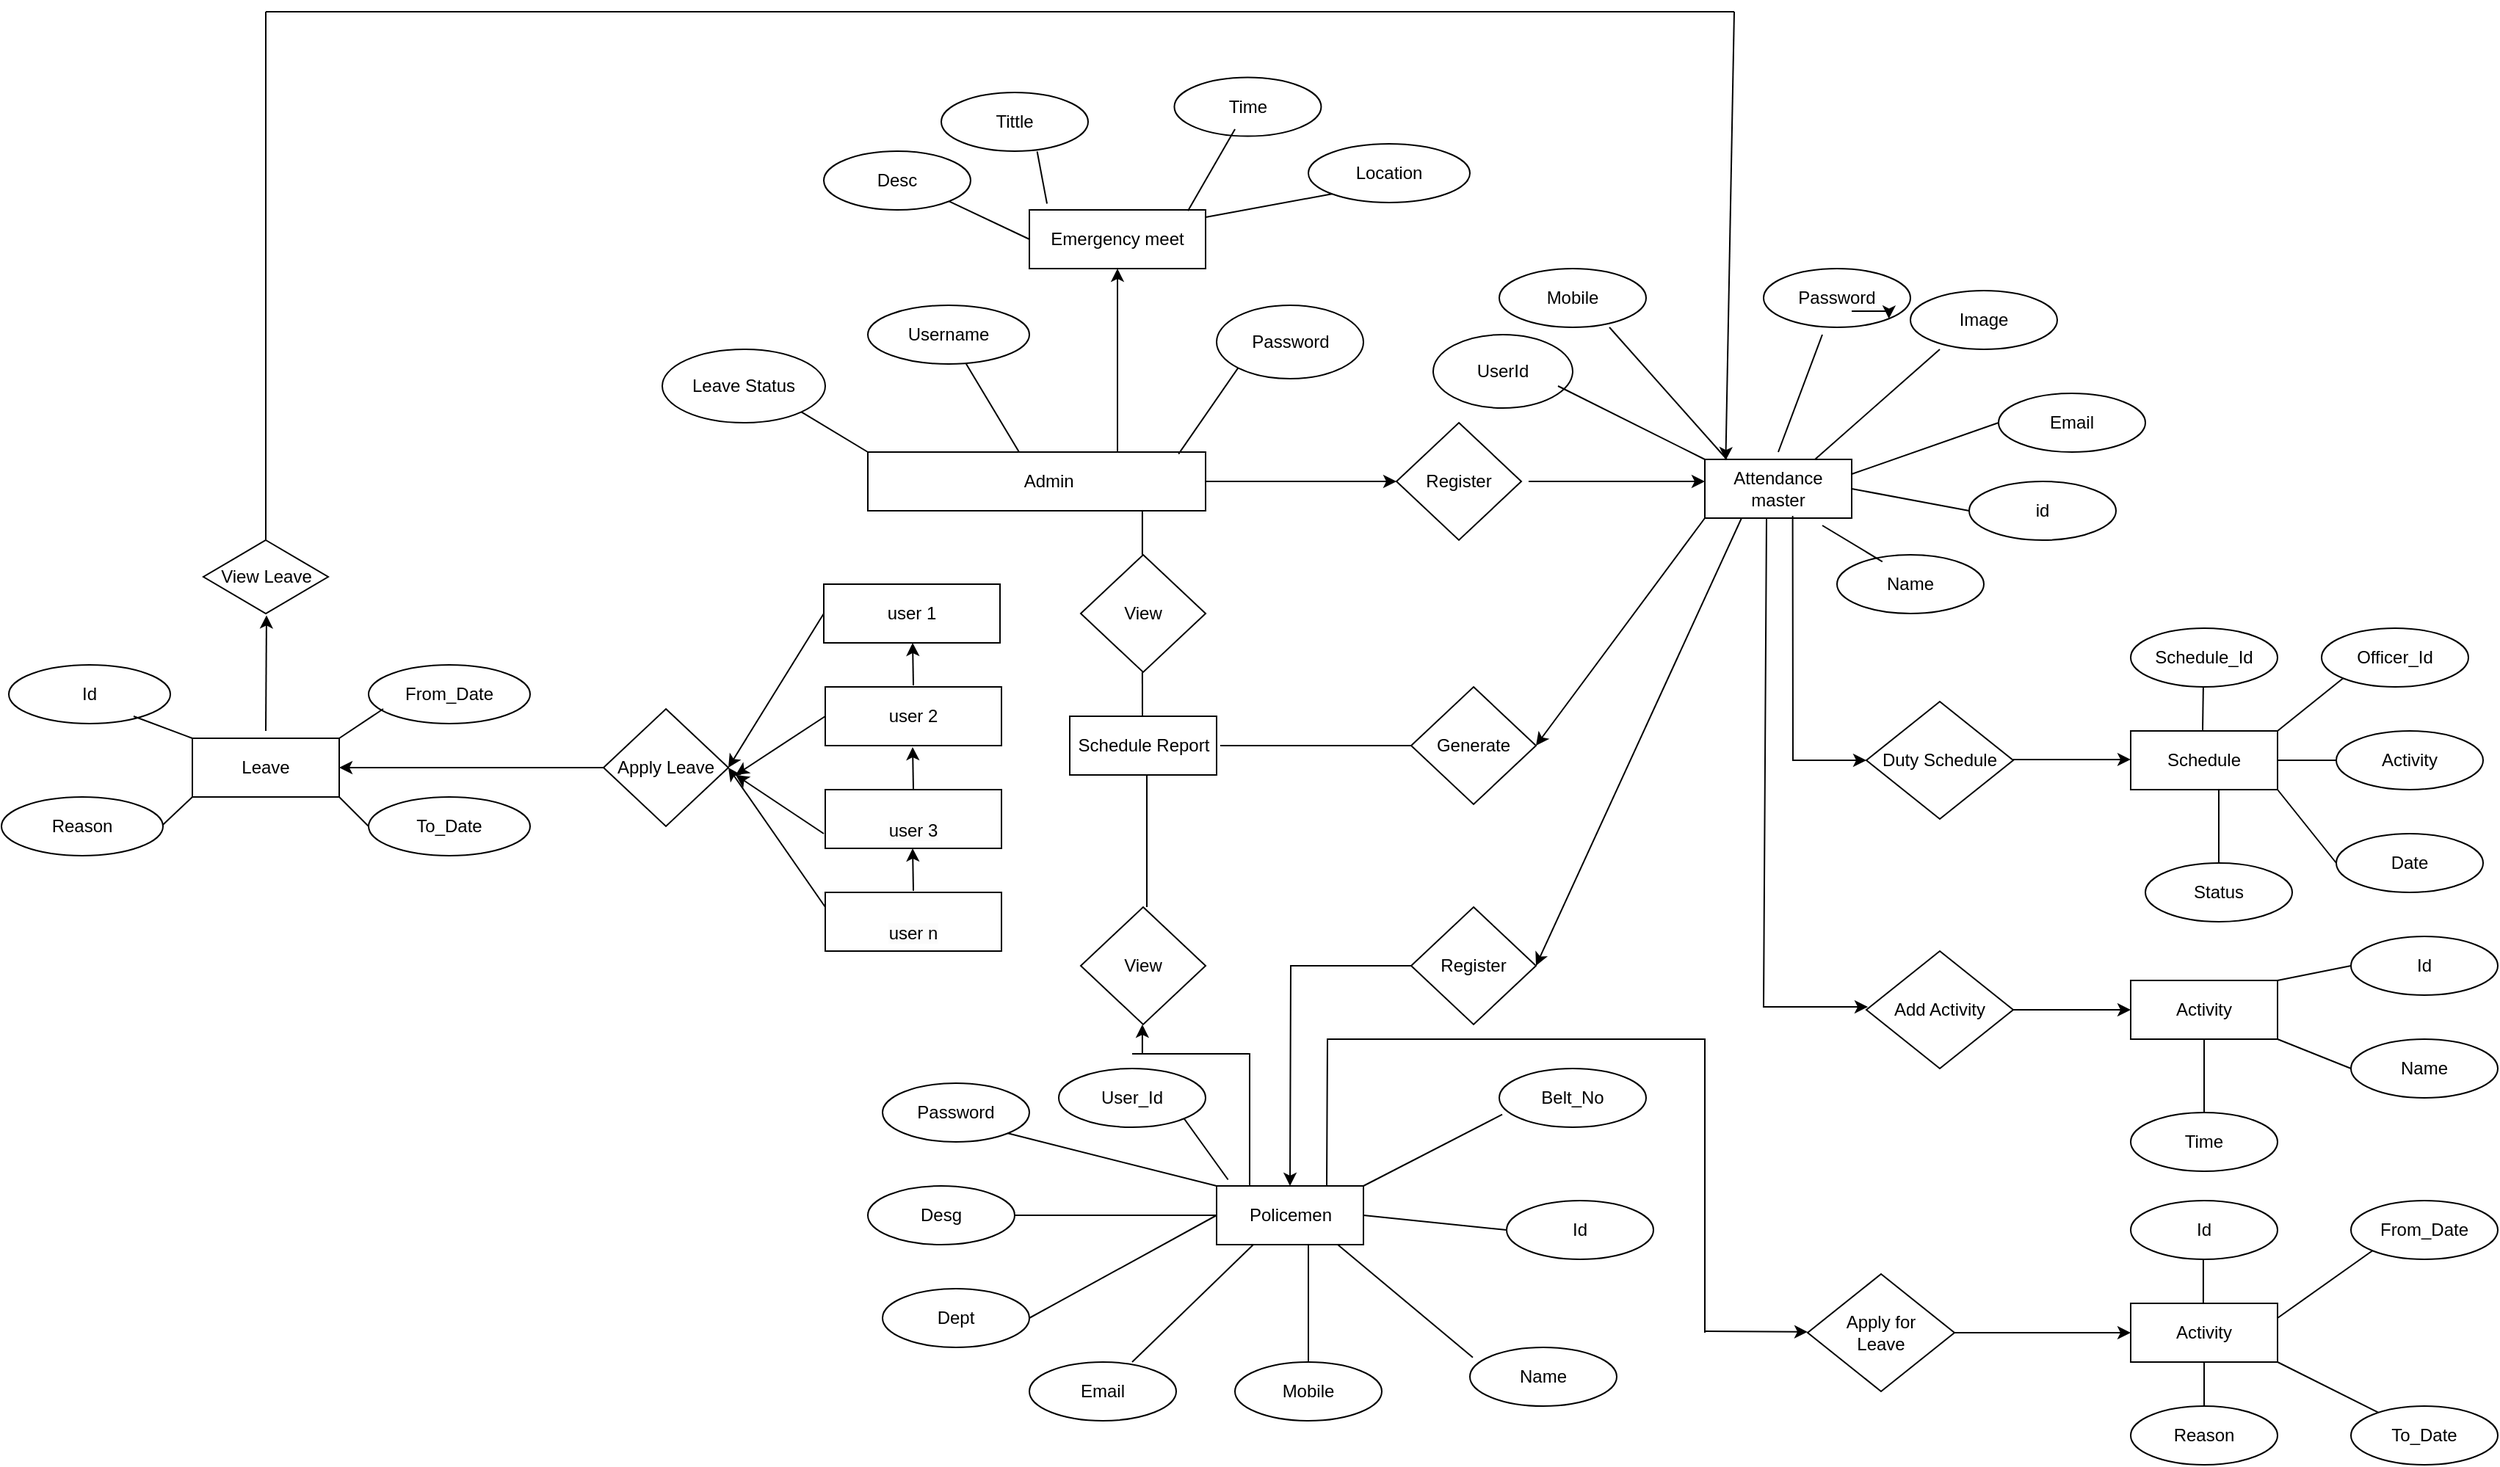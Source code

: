 <mxfile version="23.1.5" type="device">
  <diagram id="R2lEEEUBdFMjLlhIrx00" name="Page-1">
    <mxGraphModel dx="2835" dy="1903" grid="1" gridSize="10" guides="1" tooltips="1" connect="1" arrows="1" fold="1" page="1" pageScale="1" pageWidth="850" pageHeight="1100" math="0" shadow="0" extFonts="Permanent Marker^https://fonts.googleapis.com/css?family=Permanent+Marker">
      <root>
        <mxCell id="0" />
        <mxCell id="1" parent="0" />
        <mxCell id="nwu90o907hgscEtCztIc-3" value="Password" style="ellipse;whiteSpace=wrap;html=1;" parent="1" vertex="1">
          <mxGeometry x="227.5" y="80" width="100" height="50" as="geometry" />
        </mxCell>
        <mxCell id="nwu90o907hgscEtCztIc-4" value="Leave Status" style="ellipse;whiteSpace=wrap;html=1;" parent="1" vertex="1">
          <mxGeometry x="-150" y="110" width="111" height="50" as="geometry" />
        </mxCell>
        <mxCell id="nwu90o907hgscEtCztIc-5" value="Register" style="rhombus;whiteSpace=wrap;html=1;" parent="1" vertex="1">
          <mxGeometry x="350" y="160" width="85" height="80" as="geometry" />
        </mxCell>
        <mxCell id="nwu90o907hgscEtCztIc-8" value="Emergency meet" style="rounded=0;whiteSpace=wrap;html=1;" parent="1" vertex="1">
          <mxGeometry x="100" y="15" width="120" height="40" as="geometry" />
        </mxCell>
        <mxCell id="nwu90o907hgscEtCztIc-12" value="" style="endArrow=none;html=1;rounded=0;" parent="1" source="nwu90o907hgscEtCztIc-2" target="nwu90o907hgscEtCztIc-14" edge="1">
          <mxGeometry relative="1" as="geometry">
            <mxPoint x="100" y="160" as="sourcePoint" />
            <mxPoint x="150" y="180" as="targetPoint" />
          </mxGeometry>
        </mxCell>
        <mxCell id="nwu90o907hgscEtCztIc-14" value="&amp;nbsp; &amp;nbsp; &amp;nbsp;Admin" style="whiteSpace=wrap;html=1;align=center;" parent="1" vertex="1">
          <mxGeometry x="-10" y="180" width="230" height="40" as="geometry" />
        </mxCell>
        <mxCell id="nwu90o907hgscEtCztIc-18" value="" style="endArrow=none;html=1;rounded=0;exitX=0.92;exitY=0.033;exitDx=0;exitDy=0;exitPerimeter=0;entryX=0;entryY=1;entryDx=0;entryDy=0;" parent="1" source="nwu90o907hgscEtCztIc-14" target="nwu90o907hgscEtCztIc-3" edge="1">
          <mxGeometry relative="1" as="geometry">
            <mxPoint x="110" y="170" as="sourcePoint" />
            <mxPoint x="220" y="160" as="targetPoint" />
          </mxGeometry>
        </mxCell>
        <mxCell id="nwu90o907hgscEtCztIc-21" value="" style="endArrow=classic;html=1;rounded=0;exitX=1;exitY=0.5;exitDx=0;exitDy=0;" parent="1" source="nwu90o907hgscEtCztIc-14" edge="1">
          <mxGeometry width="50" height="50" relative="1" as="geometry">
            <mxPoint x="250" y="200" as="sourcePoint" />
            <mxPoint x="350" y="200" as="targetPoint" />
          </mxGeometry>
        </mxCell>
        <mxCell id="nwu90o907hgscEtCztIc-22" value="" style="endArrow=classic;html=1;rounded=0;entryX=0.5;entryY=1;entryDx=0;entryDy=0;" parent="1" target="nwu90o907hgscEtCztIc-8" edge="1">
          <mxGeometry width="50" height="50" relative="1" as="geometry">
            <mxPoint x="160" y="180" as="sourcePoint" />
            <mxPoint x="90" y="80" as="targetPoint" />
          </mxGeometry>
        </mxCell>
        <mxCell id="nwu90o907hgscEtCztIc-23" value="Desc" style="ellipse;whiteSpace=wrap;html=1;align=center;" parent="1" vertex="1">
          <mxGeometry x="-40" y="-25" width="100" height="40" as="geometry" />
        </mxCell>
        <mxCell id="nwu90o907hgscEtCztIc-24" value="Tittle" style="ellipse;whiteSpace=wrap;html=1;align=center;" parent="1" vertex="1">
          <mxGeometry x="40" y="-65" width="100" height="40" as="geometry" />
        </mxCell>
        <mxCell id="nwu90o907hgscEtCztIc-25" value="Location" style="ellipse;whiteSpace=wrap;html=1;align=center;" parent="1" vertex="1">
          <mxGeometry x="290" y="-30" width="110" height="40" as="geometry" />
        </mxCell>
        <mxCell id="nwu90o907hgscEtCztIc-26" value="Time" style="ellipse;whiteSpace=wrap;html=1;align=center;" parent="1" vertex="1">
          <mxGeometry x="198.72" y="-75.24" width="100" height="40" as="geometry" />
        </mxCell>
        <mxCell id="nwu90o907hgscEtCztIc-29" value="Attendance master" style="whiteSpace=wrap;html=1;align=center;" parent="1" vertex="1">
          <mxGeometry x="560" y="185" width="100" height="40" as="geometry" />
        </mxCell>
        <mxCell id="nwu90o907hgscEtCztIc-30" value="" style="endArrow=classic;html=1;rounded=0;" parent="1" edge="1">
          <mxGeometry width="50" height="50" relative="1" as="geometry">
            <mxPoint x="440" y="200" as="sourcePoint" />
            <mxPoint x="560" y="200" as="targetPoint" />
            <Array as="points" />
          </mxGeometry>
        </mxCell>
        <mxCell id="nwu90o907hgscEtCztIc-32" value="UserId" style="ellipse;whiteSpace=wrap;html=1;align=center;" parent="1" vertex="1">
          <mxGeometry x="375" y="100" width="95" height="50" as="geometry" />
        </mxCell>
        <mxCell id="nwu90o907hgscEtCztIc-2" value="Username" style="ellipse;whiteSpace=wrap;html=1;" parent="1" vertex="1">
          <mxGeometry x="-10" y="80" width="110" height="40" as="geometry" />
        </mxCell>
        <mxCell id="nwu90o907hgscEtCztIc-34" value="Mobile" style="ellipse;whiteSpace=wrap;html=1;align=center;" parent="1" vertex="1">
          <mxGeometry x="420" y="55" width="100" height="40" as="geometry" />
        </mxCell>
        <mxCell id="nwu90o907hgscEtCztIc-35" value="Password" style="ellipse;whiteSpace=wrap;html=1;align=center;" parent="1" vertex="1">
          <mxGeometry x="600" y="55" width="100" height="40" as="geometry" />
        </mxCell>
        <mxCell id="nwu90o907hgscEtCztIc-36" value="Image" style="ellipse;whiteSpace=wrap;html=1;align=center;" parent="1" vertex="1">
          <mxGeometry x="700" y="70" width="100" height="40" as="geometry" />
        </mxCell>
        <mxCell id="nwu90o907hgscEtCztIc-37" value="Email" style="ellipse;whiteSpace=wrap;html=1;align=center;" parent="1" vertex="1">
          <mxGeometry x="760" y="140" width="100" height="40" as="geometry" />
        </mxCell>
        <mxCell id="nwu90o907hgscEtCztIc-38" value="id" style="ellipse;whiteSpace=wrap;html=1;align=center;" parent="1" vertex="1">
          <mxGeometry x="740" y="200" width="100" height="40" as="geometry" />
        </mxCell>
        <mxCell id="nwu90o907hgscEtCztIc-39" value="Name" style="ellipse;whiteSpace=wrap;html=1;align=center;" parent="1" vertex="1">
          <mxGeometry x="650" y="250" width="100" height="40" as="geometry" />
        </mxCell>
        <mxCell id="nwu90o907hgscEtCztIc-41" value="" style="endArrow=none;html=1;rounded=0;" parent="1" edge="1">
          <mxGeometry relative="1" as="geometry">
            <mxPoint x="495" y="95" as="sourcePoint" />
            <mxPoint x="575" y="185" as="targetPoint" />
          </mxGeometry>
        </mxCell>
        <mxCell id="nwu90o907hgscEtCztIc-43" value="" style="endArrow=none;html=1;rounded=0;" parent="1" edge="1">
          <mxGeometry relative="1" as="geometry">
            <mxPoint x="640" y="100" as="sourcePoint" />
            <mxPoint x="610" y="180" as="targetPoint" />
          </mxGeometry>
        </mxCell>
        <mxCell id="nwu90o907hgscEtCztIc-44" value="" style="endArrow=none;html=1;rounded=0;entryX=0;entryY=0;entryDx=0;entryDy=0;" parent="1" target="nwu90o907hgscEtCztIc-29" edge="1">
          <mxGeometry relative="1" as="geometry">
            <mxPoint x="460" y="135" as="sourcePoint" />
            <mxPoint x="540" y="225" as="targetPoint" />
          </mxGeometry>
        </mxCell>
        <mxCell id="nwu90o907hgscEtCztIc-45" value="" style="endArrow=none;html=1;rounded=0;entryX=0.75;entryY=0;entryDx=0;entryDy=0;" parent="1" target="nwu90o907hgscEtCztIc-29" edge="1">
          <mxGeometry relative="1" as="geometry">
            <mxPoint x="720" y="110" as="sourcePoint" />
            <mxPoint x="660" y="170" as="targetPoint" />
          </mxGeometry>
        </mxCell>
        <mxCell id="nwu90o907hgscEtCztIc-46" value="" style="endArrow=none;html=1;rounded=0;entryX=1;entryY=0.25;entryDx=0;entryDy=0;exitX=0;exitY=0.5;exitDx=0;exitDy=0;" parent="1" source="nwu90o907hgscEtCztIc-37" target="nwu90o907hgscEtCztIc-29" edge="1">
          <mxGeometry relative="1" as="geometry">
            <mxPoint x="730" y="120" as="sourcePoint" />
            <mxPoint x="645" y="195" as="targetPoint" />
          </mxGeometry>
        </mxCell>
        <mxCell id="nwu90o907hgscEtCztIc-47" value="" style="endArrow=none;html=1;rounded=0;entryX=1;entryY=0.5;entryDx=0;entryDy=0;exitX=0;exitY=0.5;exitDx=0;exitDy=0;" parent="1" source="nwu90o907hgscEtCztIc-38" target="nwu90o907hgscEtCztIc-29" edge="1">
          <mxGeometry relative="1" as="geometry">
            <mxPoint x="740" y="130" as="sourcePoint" />
            <mxPoint x="655" y="205" as="targetPoint" />
          </mxGeometry>
        </mxCell>
        <mxCell id="nwu90o907hgscEtCztIc-48" value="" style="endArrow=none;html=1;rounded=0;exitX=0.309;exitY=0.117;exitDx=0;exitDy=0;exitPerimeter=0;" parent="1" source="nwu90o907hgscEtCztIc-39" edge="1">
          <mxGeometry relative="1" as="geometry">
            <mxPoint x="750" y="230" as="sourcePoint" />
            <mxPoint x="640" y="230" as="targetPoint" />
          </mxGeometry>
        </mxCell>
        <mxCell id="nwu90o907hgscEtCztIc-50" value="" style="endArrow=none;html=1;rounded=0;entryX=0.653;entryY=1.006;entryDx=0;entryDy=0;entryPerimeter=0;exitX=0.1;exitY=-0.106;exitDx=0;exitDy=0;exitPerimeter=0;" parent="1" source="nwu90o907hgscEtCztIc-8" target="nwu90o907hgscEtCztIc-24" edge="1">
          <mxGeometry relative="1" as="geometry">
            <mxPoint x="280" y="15" as="sourcePoint" />
            <mxPoint x="229" y="15" as="targetPoint" />
          </mxGeometry>
        </mxCell>
        <mxCell id="nwu90o907hgscEtCztIc-54" value="" style="endArrow=none;html=1;rounded=0;exitX=0.413;exitY=0.881;exitDx=0;exitDy=0;exitPerimeter=0;entryX=0.9;entryY=0.015;entryDx=0;entryDy=0;entryPerimeter=0;" parent="1" source="nwu90o907hgscEtCztIc-26" target="nwu90o907hgscEtCztIc-8" edge="1">
          <mxGeometry relative="1" as="geometry">
            <mxPoint x="258.86" y="-48.88" as="sourcePoint" />
            <mxPoint x="210" y="10" as="targetPoint" />
          </mxGeometry>
        </mxCell>
        <mxCell id="nwu90o907hgscEtCztIc-56" value="" style="endArrow=none;html=1;rounded=0;exitX=0;exitY=0.5;exitDx=0;exitDy=0;entryX=1;entryY=1;entryDx=0;entryDy=0;" parent="1" source="nwu90o907hgscEtCztIc-8" target="nwu90o907hgscEtCztIc-23" edge="1">
          <mxGeometry relative="1" as="geometry">
            <mxPoint x="77" y="45" as="sourcePoint" />
            <mxPoint x="60" y="15" as="targetPoint" />
          </mxGeometry>
        </mxCell>
        <mxCell id="nwu90o907hgscEtCztIc-57" value="" style="endArrow=none;html=1;rounded=0;entryX=1;entryY=0.5;entryDx=0;entryDy=0;exitX=0;exitY=1;exitDx=0;exitDy=0;" parent="1" source="nwu90o907hgscEtCztIc-25" edge="1">
          <mxGeometry relative="1" as="geometry">
            <mxPoint x="270" as="sourcePoint" />
            <mxPoint x="220" y="20" as="targetPoint" />
          </mxGeometry>
        </mxCell>
        <mxCell id="nwu90o907hgscEtCztIc-59" value="Generate" style="rhombus;whiteSpace=wrap;html=1;" parent="1" vertex="1">
          <mxGeometry x="360" y="340" width="85" height="80" as="geometry" />
        </mxCell>
        <mxCell id="nwu90o907hgscEtCztIc-60" value="Register" style="rhombus;whiteSpace=wrap;html=1;" parent="1" vertex="1">
          <mxGeometry x="360" y="490" width="85" height="80" as="geometry" />
        </mxCell>
        <mxCell id="nwu90o907hgscEtCztIc-62" value="Schedule Report" style="whiteSpace=wrap;html=1;align=center;" parent="1" vertex="1">
          <mxGeometry x="127.5" y="360" width="100" height="40" as="geometry" />
        </mxCell>
        <mxCell id="nwu90o907hgscEtCztIc-63" value="View" style="rhombus;whiteSpace=wrap;html=1;" parent="1" vertex="1">
          <mxGeometry x="135" y="250" width="85" height="80" as="geometry" />
        </mxCell>
        <mxCell id="nwu90o907hgscEtCztIc-65" value="" style="endArrow=none;html=1;rounded=0;" parent="1" edge="1">
          <mxGeometry relative="1" as="geometry">
            <mxPoint x="177" y="360" as="sourcePoint" />
            <mxPoint x="176.94" y="330" as="targetPoint" />
          </mxGeometry>
        </mxCell>
        <mxCell id="nwu90o907hgscEtCztIc-66" value="" style="endArrow=none;html=1;rounded=0;" parent="1" edge="1">
          <mxGeometry relative="1" as="geometry">
            <mxPoint x="176.94" y="250" as="sourcePoint" />
            <mxPoint x="176.94" y="220" as="targetPoint" />
          </mxGeometry>
        </mxCell>
        <mxCell id="nwu90o907hgscEtCztIc-67" value="" style="endArrow=none;html=1;rounded=0;" parent="1" edge="1">
          <mxGeometry relative="1" as="geometry">
            <mxPoint x="230" y="380" as="sourcePoint" />
            <mxPoint x="360" y="380" as="targetPoint" />
          </mxGeometry>
        </mxCell>
        <mxCell id="nwu90o907hgscEtCztIc-68" value="" style="endArrow=classic;html=1;rounded=0;exitX=0;exitY=1;exitDx=0;exitDy=0;entryX=1;entryY=0.5;entryDx=0;entryDy=0;" parent="1" source="nwu90o907hgscEtCztIc-29" target="nwu90o907hgscEtCztIc-59" edge="1">
          <mxGeometry width="50" height="50" relative="1" as="geometry">
            <mxPoint x="435" y="269.44" as="sourcePoint" />
            <mxPoint x="450" y="380" as="targetPoint" />
            <Array as="points" />
          </mxGeometry>
        </mxCell>
        <mxCell id="nwu90o907hgscEtCztIc-69" value="" style="endArrow=classic;html=1;rounded=0;exitX=0.25;exitY=1;exitDx=0;exitDy=0;entryX=1;entryY=0.5;entryDx=0;entryDy=0;" parent="1" source="nwu90o907hgscEtCztIc-29" target="nwu90o907hgscEtCztIc-60" edge="1">
          <mxGeometry width="50" height="50" relative="1" as="geometry">
            <mxPoint x="560" y="380" as="sourcePoint" />
            <mxPoint x="450" y="520" as="targetPoint" />
            <Array as="points" />
          </mxGeometry>
        </mxCell>
        <mxCell id="nwu90o907hgscEtCztIc-70" value="View" style="rhombus;whiteSpace=wrap;html=1;" parent="1" vertex="1">
          <mxGeometry x="135" y="490" width="85" height="80" as="geometry" />
        </mxCell>
        <mxCell id="nwu90o907hgscEtCztIc-71" value="" style="endArrow=none;html=1;rounded=0;" parent="1" edge="1">
          <mxGeometry relative="1" as="geometry">
            <mxPoint x="180" y="490" as="sourcePoint" />
            <mxPoint x="180" y="400" as="targetPoint" />
          </mxGeometry>
        </mxCell>
        <mxCell id="nwu90o907hgscEtCztIc-73" value="Policemen" style="whiteSpace=wrap;html=1;align=center;" parent="1" vertex="1">
          <mxGeometry x="227.5" y="680" width="100" height="40" as="geometry" />
        </mxCell>
        <mxCell id="nwu90o907hgscEtCztIc-74" value="Password" style="ellipse;whiteSpace=wrap;html=1;align=center;" parent="1" vertex="1">
          <mxGeometry y="610" width="100" height="40" as="geometry" />
        </mxCell>
        <mxCell id="nwu90o907hgscEtCztIc-75" value="Desg" style="ellipse;whiteSpace=wrap;html=1;align=center;" parent="1" vertex="1">
          <mxGeometry x="-10" y="680" width="100" height="40" as="geometry" />
        </mxCell>
        <mxCell id="nwu90o907hgscEtCztIc-76" value="Dept" style="ellipse;whiteSpace=wrap;html=1;align=center;" parent="1" vertex="1">
          <mxGeometry y="750" width="100" height="40" as="geometry" />
        </mxCell>
        <mxCell id="nwu90o907hgscEtCztIc-77" value="User_Id" style="ellipse;whiteSpace=wrap;html=1;align=center;" parent="1" vertex="1">
          <mxGeometry x="120" y="600" width="100" height="40" as="geometry" />
        </mxCell>
        <mxCell id="nwu90o907hgscEtCztIc-78" value="Email" style="ellipse;whiteSpace=wrap;html=1;align=center;" parent="1" vertex="1">
          <mxGeometry x="100" y="800" width="100" height="40" as="geometry" />
        </mxCell>
        <mxCell id="nwu90o907hgscEtCztIc-79" value="Mobile" style="ellipse;whiteSpace=wrap;html=1;align=center;" parent="1" vertex="1">
          <mxGeometry x="240" y="800" width="100" height="40" as="geometry" />
        </mxCell>
        <mxCell id="nwu90o907hgscEtCztIc-80" value="Name" style="ellipse;whiteSpace=wrap;html=1;align=center;" parent="1" vertex="1">
          <mxGeometry x="400" y="790" width="100" height="40" as="geometry" />
        </mxCell>
        <mxCell id="nwu90o907hgscEtCztIc-81" value="Id" style="ellipse;whiteSpace=wrap;html=1;align=center;" parent="1" vertex="1">
          <mxGeometry x="425" y="690" width="100" height="40" as="geometry" />
        </mxCell>
        <mxCell id="nwu90o907hgscEtCztIc-82" value="Belt_No" style="ellipse;whiteSpace=wrap;html=1;align=center;" parent="1" vertex="1">
          <mxGeometry x="420" y="600" width="100" height="40" as="geometry" />
        </mxCell>
        <mxCell id="nwu90o907hgscEtCztIc-84" value="" style="endArrow=none;html=1;rounded=0;entryX=1;entryY=1;entryDx=0;entryDy=0;exitX=0.078;exitY=-0.106;exitDx=0;exitDy=0;exitPerimeter=0;" parent="1" source="nwu90o907hgscEtCztIc-73" target="nwu90o907hgscEtCztIc-77" edge="1">
          <mxGeometry relative="1" as="geometry">
            <mxPoint x="230" y="670" as="sourcePoint" />
            <mxPoint x="400" y="690" as="targetPoint" />
          </mxGeometry>
        </mxCell>
        <mxCell id="nwu90o907hgscEtCztIc-85" value="" style="endArrow=none;html=1;rounded=0;entryX=1;entryY=1;entryDx=0;entryDy=0;exitX=0;exitY=0;exitDx=0;exitDy=0;" parent="1" source="nwu90o907hgscEtCztIc-73" target="nwu90o907hgscEtCztIc-74" edge="1">
          <mxGeometry relative="1" as="geometry">
            <mxPoint x="245" y="686" as="sourcePoint" />
            <mxPoint x="215" y="644" as="targetPoint" />
          </mxGeometry>
        </mxCell>
        <mxCell id="nwu90o907hgscEtCztIc-86" value="" style="endArrow=none;html=1;rounded=0;entryX=1;entryY=0.5;entryDx=0;entryDy=0;exitX=0;exitY=0.5;exitDx=0;exitDy=0;" parent="1" source="nwu90o907hgscEtCztIc-73" target="nwu90o907hgscEtCztIc-76" edge="1">
          <mxGeometry relative="1" as="geometry">
            <mxPoint x="220" y="710" as="sourcePoint" />
            <mxPoint x="225" y="654" as="targetPoint" />
          </mxGeometry>
        </mxCell>
        <mxCell id="nwu90o907hgscEtCztIc-87" value="" style="endArrow=none;html=1;rounded=0;entryX=1;entryY=0.5;entryDx=0;entryDy=0;exitX=0;exitY=0.5;exitDx=0;exitDy=0;" parent="1" source="nwu90o907hgscEtCztIc-73" target="nwu90o907hgscEtCztIc-75" edge="1">
          <mxGeometry relative="1" as="geometry">
            <mxPoint x="265" y="706" as="sourcePoint" />
            <mxPoint x="235" y="664" as="targetPoint" />
          </mxGeometry>
        </mxCell>
        <mxCell id="nwu90o907hgscEtCztIc-88" value="" style="endArrow=none;html=1;rounded=0;exitX=0.25;exitY=1;exitDx=0;exitDy=0;" parent="1" source="nwu90o907hgscEtCztIc-73" edge="1">
          <mxGeometry relative="1" as="geometry">
            <mxPoint x="275" y="716" as="sourcePoint" />
            <mxPoint x="170" y="800" as="targetPoint" />
          </mxGeometry>
        </mxCell>
        <mxCell id="nwu90o907hgscEtCztIc-89" value="" style="endArrow=none;html=1;rounded=0;entryX=0.5;entryY=0;entryDx=0;entryDy=0;" parent="1" target="nwu90o907hgscEtCztIc-79" edge="1">
          <mxGeometry relative="1" as="geometry">
            <mxPoint x="290" y="720" as="sourcePoint" />
            <mxPoint x="255" y="684" as="targetPoint" />
          </mxGeometry>
        </mxCell>
        <mxCell id="nwu90o907hgscEtCztIc-90" value="" style="endArrow=none;html=1;rounded=0;entryX=0.02;entryY=0.172;entryDx=0;entryDy=0;entryPerimeter=0;exitX=0.825;exitY=1;exitDx=0;exitDy=0;exitPerimeter=0;" parent="1" source="nwu90o907hgscEtCztIc-73" target="nwu90o907hgscEtCztIc-80" edge="1">
          <mxGeometry relative="1" as="geometry">
            <mxPoint x="300" y="730" as="sourcePoint" />
            <mxPoint x="300" y="810" as="targetPoint" />
          </mxGeometry>
        </mxCell>
        <mxCell id="nwu90o907hgscEtCztIc-91" value="" style="endArrow=none;html=1;rounded=0;entryX=0;entryY=0.5;entryDx=0;entryDy=0;exitX=1;exitY=0.5;exitDx=0;exitDy=0;" parent="1" source="nwu90o907hgscEtCztIc-73" target="nwu90o907hgscEtCztIc-81" edge="1">
          <mxGeometry relative="1" as="geometry">
            <mxPoint x="320" y="730" as="sourcePoint" />
            <mxPoint x="412" y="807" as="targetPoint" />
          </mxGeometry>
        </mxCell>
        <mxCell id="nwu90o907hgscEtCztIc-92" value="" style="endArrow=none;html=1;rounded=0;entryX=0.02;entryY=0.783;entryDx=0;entryDy=0;entryPerimeter=0;exitX=1;exitY=0;exitDx=0;exitDy=0;" parent="1" source="nwu90o907hgscEtCztIc-73" target="nwu90o907hgscEtCztIc-82" edge="1">
          <mxGeometry relative="1" as="geometry">
            <mxPoint x="330" y="740" as="sourcePoint" />
            <mxPoint x="422" y="817" as="targetPoint" />
          </mxGeometry>
        </mxCell>
        <mxCell id="nwu90o907hgscEtCztIc-93" value="" style="endArrow=classic;html=1;rounded=0;exitX=0;exitY=0.5;exitDx=0;exitDy=0;entryX=0.5;entryY=0;entryDx=0;entryDy=0;" parent="1" source="nwu90o907hgscEtCztIc-60" target="nwu90o907hgscEtCztIc-73" edge="1">
          <mxGeometry width="50" height="50" relative="1" as="geometry">
            <mxPoint x="300" y="520" as="sourcePoint" />
            <mxPoint x="240" y="620" as="targetPoint" />
            <Array as="points">
              <mxPoint x="278" y="530" />
            </Array>
          </mxGeometry>
        </mxCell>
        <mxCell id="nwu90o907hgscEtCztIc-94" value="" style="endArrow=none;html=1;rounded=0;" parent="1" edge="1">
          <mxGeometry relative="1" as="geometry">
            <mxPoint x="170" y="590" as="sourcePoint" />
            <mxPoint x="250" y="680" as="targetPoint" />
            <Array as="points">
              <mxPoint x="250" y="590" />
            </Array>
          </mxGeometry>
        </mxCell>
        <mxCell id="nwu90o907hgscEtCztIc-96" value="" style="endArrow=classic;html=1;rounded=0;" parent="1" edge="1">
          <mxGeometry width="50" height="50" relative="1" as="geometry">
            <mxPoint x="176.94" y="590" as="sourcePoint" />
            <mxPoint x="176.94" y="570" as="targetPoint" />
          </mxGeometry>
        </mxCell>
        <mxCell id="nwu90o907hgscEtCztIc-97" value="Duty Schedule" style="rhombus;whiteSpace=wrap;html=1;" parent="1" vertex="1">
          <mxGeometry x="670" y="350" width="100" height="80" as="geometry" />
        </mxCell>
        <mxCell id="nwu90o907hgscEtCztIc-101" value="Add Activity" style="rhombus;whiteSpace=wrap;html=1;" parent="1" vertex="1">
          <mxGeometry x="670" y="520" width="100" height="80" as="geometry" />
        </mxCell>
        <mxCell id="nwu90o907hgscEtCztIc-106" value="" style="endArrow=classic;html=1;rounded=0;entryX=0;entryY=0.5;entryDx=0;entryDy=0;exitX=0.598;exitY=0.964;exitDx=0;exitDy=0;exitPerimeter=0;" parent="1" source="nwu90o907hgscEtCztIc-29" target="nwu90o907hgscEtCztIc-97" edge="1">
          <mxGeometry width="50" height="50" relative="1" as="geometry">
            <mxPoint x="610" y="340" as="sourcePoint" />
            <mxPoint x="510" y="370" as="targetPoint" />
            <Array as="points">
              <mxPoint x="620" y="390" />
            </Array>
          </mxGeometry>
        </mxCell>
        <mxCell id="nwu90o907hgscEtCztIc-108" value="" style="endArrow=classic;html=1;rounded=0;entryX=0;entryY=0.5;entryDx=0;entryDy=0;exitX=0.42;exitY=0.992;exitDx=0;exitDy=0;exitPerimeter=0;" parent="1" source="nwu90o907hgscEtCztIc-29" edge="1">
          <mxGeometry width="50" height="50" relative="1" as="geometry">
            <mxPoint x="621" y="392" as="sourcePoint" />
            <mxPoint x="671" y="558" as="targetPoint" />
            <Array as="points">
              <mxPoint x="600" y="558" />
            </Array>
          </mxGeometry>
        </mxCell>
        <mxCell id="nwu90o907hgscEtCztIc-110" value="Activity" style="whiteSpace=wrap;html=1;align=center;" parent="1" vertex="1">
          <mxGeometry x="850" y="540" width="100" height="40" as="geometry" />
        </mxCell>
        <mxCell id="nwu90o907hgscEtCztIc-111" value="Schedule" style="whiteSpace=wrap;html=1;align=center;" parent="1" vertex="1">
          <mxGeometry x="850" y="370" width="100" height="40" as="geometry" />
        </mxCell>
        <mxCell id="nwu90o907hgscEtCztIc-112" value="Schedule_Id" style="ellipse;whiteSpace=wrap;html=1;align=center;" parent="1" vertex="1">
          <mxGeometry x="850" y="300" width="100" height="40" as="geometry" />
        </mxCell>
        <mxCell id="nwu90o907hgscEtCztIc-113" value="Officer_Id" style="ellipse;whiteSpace=wrap;html=1;align=center;" parent="1" vertex="1">
          <mxGeometry x="980" y="300" width="100" height="40" as="geometry" />
        </mxCell>
        <mxCell id="nwu90o907hgscEtCztIc-114" value="Activity" style="ellipse;whiteSpace=wrap;html=1;align=center;" parent="1" vertex="1">
          <mxGeometry x="990" y="370" width="100" height="40" as="geometry" />
        </mxCell>
        <mxCell id="nwu90o907hgscEtCztIc-115" value="Date" style="ellipse;whiteSpace=wrap;html=1;align=center;" parent="1" vertex="1">
          <mxGeometry x="990" y="440" width="100" height="40" as="geometry" />
        </mxCell>
        <mxCell id="nwu90o907hgscEtCztIc-116" value="Id" style="ellipse;whiteSpace=wrap;html=1;align=center;" parent="1" vertex="1">
          <mxGeometry x="1000" y="510" width="100" height="40" as="geometry" />
        </mxCell>
        <mxCell id="nwu90o907hgscEtCztIc-117" value="" style="endArrow=none;html=1;rounded=0;" parent="1" edge="1">
          <mxGeometry width="50" height="50" relative="1" as="geometry">
            <mxPoint x="899" y="370" as="sourcePoint" />
            <mxPoint x="899.44" y="340" as="targetPoint" />
          </mxGeometry>
        </mxCell>
        <mxCell id="nwu90o907hgscEtCztIc-120" value="" style="endArrow=none;html=1;rounded=0;entryX=0;entryY=1;entryDx=0;entryDy=0;" parent="1" target="nwu90o907hgscEtCztIc-113" edge="1">
          <mxGeometry width="50" height="50" relative="1" as="geometry">
            <mxPoint x="950" y="370" as="sourcePoint" />
            <mxPoint x="950.44" y="340" as="targetPoint" />
          </mxGeometry>
        </mxCell>
        <mxCell id="nwu90o907hgscEtCztIc-121" value="" style="endArrow=none;html=1;rounded=0;exitX=1;exitY=0.5;exitDx=0;exitDy=0;" parent="1" source="nwu90o907hgscEtCztIc-111" edge="1">
          <mxGeometry width="50" height="50" relative="1" as="geometry">
            <mxPoint x="960" y="380" as="sourcePoint" />
            <mxPoint x="990" y="390" as="targetPoint" />
          </mxGeometry>
        </mxCell>
        <mxCell id="nwu90o907hgscEtCztIc-122" value="" style="endArrow=none;html=1;rounded=0;exitX=1;exitY=1;exitDx=0;exitDy=0;" parent="1" source="nwu90o907hgscEtCztIc-111" edge="1">
          <mxGeometry width="50" height="50" relative="1" as="geometry">
            <mxPoint x="960" y="400" as="sourcePoint" />
            <mxPoint x="990" y="460" as="targetPoint" />
          </mxGeometry>
        </mxCell>
        <mxCell id="nwu90o907hgscEtCztIc-126" value="" style="endArrow=none;html=1;rounded=0;exitX=0.5;exitY=0;exitDx=0;exitDy=0;entryX=0.6;entryY=1;entryDx=0;entryDy=0;entryPerimeter=0;" parent="1" source="nwu90o907hgscEtCztIc-127" target="nwu90o907hgscEtCztIc-111" edge="1">
          <mxGeometry width="50" height="50" relative="1" as="geometry">
            <mxPoint x="900" y="450" as="sourcePoint" />
            <mxPoint x="900" y="410" as="targetPoint" />
          </mxGeometry>
        </mxCell>
        <mxCell id="nwu90o907hgscEtCztIc-127" value="Status" style="ellipse;whiteSpace=wrap;html=1;align=center;" parent="1" vertex="1">
          <mxGeometry x="860" y="460" width="100" height="40" as="geometry" />
        </mxCell>
        <mxCell id="nwu90o907hgscEtCztIc-128" value="Name" style="ellipse;whiteSpace=wrap;html=1;align=center;" parent="1" vertex="1">
          <mxGeometry x="1000" y="580" width="100" height="40" as="geometry" />
        </mxCell>
        <mxCell id="nwu90o907hgscEtCztIc-129" value="Time" style="ellipse;whiteSpace=wrap;html=1;align=center;" parent="1" vertex="1">
          <mxGeometry x="850" y="630" width="100" height="40" as="geometry" />
        </mxCell>
        <mxCell id="nwu90o907hgscEtCztIc-130" value="" style="endArrow=none;html=1;rounded=0;exitX=0;exitY=0.5;exitDx=0;exitDy=0;" parent="1" source="nwu90o907hgscEtCztIc-116" edge="1">
          <mxGeometry width="50" height="50" relative="1" as="geometry">
            <mxPoint x="1030" y="530" as="sourcePoint" />
            <mxPoint x="950" y="540" as="targetPoint" />
          </mxGeometry>
        </mxCell>
        <mxCell id="nwu90o907hgscEtCztIc-131" value="" style="endArrow=none;html=1;rounded=0;exitX=0;exitY=0.5;exitDx=0;exitDy=0;entryX=1;entryY=1;entryDx=0;entryDy=0;" parent="1" source="nwu90o907hgscEtCztIc-128" target="nwu90o907hgscEtCztIc-110" edge="1">
          <mxGeometry width="50" height="50" relative="1" as="geometry">
            <mxPoint x="1010" y="540" as="sourcePoint" />
            <mxPoint x="960" y="550" as="targetPoint" />
          </mxGeometry>
        </mxCell>
        <mxCell id="nwu90o907hgscEtCztIc-132" value="" style="endArrow=none;html=1;rounded=0;exitX=0.5;exitY=0;exitDx=0;exitDy=0;entryX=0.5;entryY=1;entryDx=0;entryDy=0;" parent="1" source="nwu90o907hgscEtCztIc-129" target="nwu90o907hgscEtCztIc-110" edge="1">
          <mxGeometry width="50" height="50" relative="1" as="geometry">
            <mxPoint x="1010" y="610" as="sourcePoint" />
            <mxPoint x="960" y="590" as="targetPoint" />
          </mxGeometry>
        </mxCell>
        <mxCell id="nwu90o907hgscEtCztIc-134" value="" style="endArrow=classic;html=1;rounded=0;entryX=0;entryY=0.5;entryDx=0;entryDy=0;" parent="1" source="nwu90o907hgscEtCztIc-101" target="nwu90o907hgscEtCztIc-110" edge="1">
          <mxGeometry width="50" height="50" relative="1" as="geometry">
            <mxPoint x="750" y="630" as="sourcePoint" />
            <mxPoint x="800" y="580" as="targetPoint" />
          </mxGeometry>
        </mxCell>
        <mxCell id="nwu90o907hgscEtCztIc-135" value="" style="endArrow=classic;html=1;rounded=0;entryX=0;entryY=0.5;entryDx=0;entryDy=0;" parent="1" edge="1">
          <mxGeometry width="50" height="50" relative="1" as="geometry">
            <mxPoint x="770" y="389.44" as="sourcePoint" />
            <mxPoint x="850" y="389.44" as="targetPoint" />
          </mxGeometry>
        </mxCell>
        <mxCell id="nwu90o907hgscEtCztIc-136" value="Activity" style="whiteSpace=wrap;html=1;align=center;" parent="1" vertex="1">
          <mxGeometry x="850" y="760" width="100" height="40" as="geometry" />
        </mxCell>
        <mxCell id="nwu90o907hgscEtCztIc-137" value="Apply for&lt;br&gt;Leave" style="rhombus;whiteSpace=wrap;html=1;" parent="1" vertex="1">
          <mxGeometry x="630" y="740" width="100" height="80" as="geometry" />
        </mxCell>
        <mxCell id="nwu90o907hgscEtCztIc-138" value="" style="endArrow=classic;html=1;rounded=0;entryX=0;entryY=0.5;entryDx=0;entryDy=0;exitX=1;exitY=0.5;exitDx=0;exitDy=0;" parent="1" source="nwu90o907hgscEtCztIc-137" target="nwu90o907hgscEtCztIc-136" edge="1">
          <mxGeometry width="50" height="50" relative="1" as="geometry">
            <mxPoint x="760" y="779.44" as="sourcePoint" />
            <mxPoint x="840" y="779.44" as="targetPoint" />
          </mxGeometry>
        </mxCell>
        <mxCell id="nwu90o907hgscEtCztIc-139" value="" style="endArrow=classic;html=1;rounded=0;entryX=0;entryY=0.5;entryDx=0;entryDy=0;" parent="1" edge="1">
          <mxGeometry width="50" height="50" relative="1" as="geometry">
            <mxPoint x="560" y="779" as="sourcePoint" />
            <mxPoint x="630" y="779.44" as="targetPoint" />
          </mxGeometry>
        </mxCell>
        <mxCell id="nwu90o907hgscEtCztIc-140" value="" style="endArrow=none;html=1;rounded=0;entryX=0.75;entryY=0;entryDx=0;entryDy=0;" parent="1" target="nwu90o907hgscEtCztIc-73" edge="1">
          <mxGeometry width="50" height="50" relative="1" as="geometry">
            <mxPoint x="560" y="780" as="sourcePoint" />
            <mxPoint x="560" y="570" as="targetPoint" />
            <Array as="points">
              <mxPoint x="560" y="580" />
              <mxPoint x="303" y="580" />
            </Array>
          </mxGeometry>
        </mxCell>
        <mxCell id="nwu90o907hgscEtCztIc-141" value="Id" style="ellipse;whiteSpace=wrap;html=1;align=center;" parent="1" vertex="1">
          <mxGeometry x="850" y="690" width="100" height="40" as="geometry" />
        </mxCell>
        <mxCell id="nwu90o907hgscEtCztIc-142" value="From_Date" style="ellipse;whiteSpace=wrap;html=1;align=center;" parent="1" vertex="1">
          <mxGeometry x="1000" y="690" width="100" height="40" as="geometry" />
        </mxCell>
        <mxCell id="nwu90o907hgscEtCztIc-143" value="To_Date" style="ellipse;whiteSpace=wrap;html=1;align=center;" parent="1" vertex="1">
          <mxGeometry x="1000" y="830" width="100" height="40" as="geometry" />
        </mxCell>
        <mxCell id="nwu90o907hgscEtCztIc-144" value="Reason" style="ellipse;whiteSpace=wrap;html=1;align=center;" parent="1" vertex="1">
          <mxGeometry x="850" y="830" width="100" height="40" as="geometry" />
        </mxCell>
        <mxCell id="nwu90o907hgscEtCztIc-145" value="" style="endArrow=none;html=1;rounded=0;entryX=0;entryY=1;entryDx=0;entryDy=0;" parent="1" target="nwu90o907hgscEtCztIc-142" edge="1">
          <mxGeometry width="50" height="50" relative="1" as="geometry">
            <mxPoint x="950" y="770" as="sourcePoint" />
            <mxPoint x="1000" y="720" as="targetPoint" />
          </mxGeometry>
        </mxCell>
        <mxCell id="nwu90o907hgscEtCztIc-146" value="" style="endArrow=none;html=1;rounded=0;exitX=1;exitY=1;exitDx=0;exitDy=0;" parent="1" source="nwu90o907hgscEtCztIc-136" target="nwu90o907hgscEtCztIc-143" edge="1">
          <mxGeometry width="50" height="50" relative="1" as="geometry">
            <mxPoint x="960" y="780" as="sourcePoint" />
            <mxPoint x="1025" y="734" as="targetPoint" />
          </mxGeometry>
        </mxCell>
        <mxCell id="nwu90o907hgscEtCztIc-147" value="" style="endArrow=none;html=1;rounded=0;exitX=0.5;exitY=1;exitDx=0;exitDy=0;entryX=0.5;entryY=0;entryDx=0;entryDy=0;" parent="1" source="nwu90o907hgscEtCztIc-136" target="nwu90o907hgscEtCztIc-144" edge="1">
          <mxGeometry width="50" height="50" relative="1" as="geometry">
            <mxPoint x="891" y="800" as="sourcePoint" />
            <mxPoint x="960" y="834" as="targetPoint" />
          </mxGeometry>
        </mxCell>
        <mxCell id="nwu90o907hgscEtCztIc-148" value="" style="endArrow=none;html=1;rounded=0;exitX=0.5;exitY=1;exitDx=0;exitDy=0;entryX=0.5;entryY=0;entryDx=0;entryDy=0;" parent="1" edge="1">
          <mxGeometry width="50" height="50" relative="1" as="geometry">
            <mxPoint x="899.44" y="730" as="sourcePoint" />
            <mxPoint x="899.44" y="760" as="targetPoint" />
          </mxGeometry>
        </mxCell>
        <mxCell id="nwu90o907hgscEtCztIc-149" value="Leave" style="whiteSpace=wrap;html=1;align=center;" parent="1" vertex="1">
          <mxGeometry x="-470" y="375" width="100" height="40" as="geometry" />
        </mxCell>
        <mxCell id="nwu90o907hgscEtCztIc-150" value="Id" style="ellipse;whiteSpace=wrap;html=1;" parent="1" vertex="1">
          <mxGeometry x="-595" y="325" width="110" height="40" as="geometry" />
        </mxCell>
        <mxCell id="nwu90o907hgscEtCztIc-151" value="Apply Leave" style="rhombus;whiteSpace=wrap;html=1;" parent="1" vertex="1">
          <mxGeometry x="-190" y="355" width="85" height="80" as="geometry" />
        </mxCell>
        <mxCell id="nwu90o907hgscEtCztIc-155" value="To_Date" style="ellipse;whiteSpace=wrap;html=1;" parent="1" vertex="1">
          <mxGeometry x="-350" y="415" width="110" height="40" as="geometry" />
        </mxCell>
        <mxCell id="nwu90o907hgscEtCztIc-158" value="" style="endArrow=none;html=1;rounded=0;entryX=0;entryY=0.5;entryDx=0;entryDy=0;exitX=1;exitY=1;exitDx=0;exitDy=0;" parent="1" source="nwu90o907hgscEtCztIc-149" target="nwu90o907hgscEtCztIc-155" edge="1">
          <mxGeometry width="50" height="50" relative="1" as="geometry">
            <mxPoint x="230" y="-30" as="sourcePoint" />
            <mxPoint x="300" y="-70" as="targetPoint" />
          </mxGeometry>
        </mxCell>
        <mxCell id="nwu90o907hgscEtCztIc-159" value="" style="endArrow=none;html=1;rounded=0;entryX=0;entryY=1;entryDx=0;entryDy=0;exitX=1;exitY=1;exitDx=0;exitDy=0;" parent="1" source="nwu90o907hgscEtCztIc-156" target="nwu90o907hgscEtCztIc-149" edge="1">
          <mxGeometry width="50" height="50" relative="1" as="geometry">
            <mxPoint x="-440" y="-75" as="sourcePoint" />
            <mxPoint x="-380" y="-55" as="targetPoint" />
          </mxGeometry>
        </mxCell>
        <mxCell id="nwu90o907hgscEtCztIc-156" value="Reason" style="ellipse;whiteSpace=wrap;html=1;" parent="1" vertex="1">
          <mxGeometry x="-600" y="415" width="110" height="40" as="geometry" />
        </mxCell>
        <mxCell id="nwu90o907hgscEtCztIc-154" value="From_Date" style="ellipse;whiteSpace=wrap;html=1;" parent="1" vertex="1">
          <mxGeometry x="-350" y="325" width="110" height="40" as="geometry" />
        </mxCell>
        <mxCell id="15ZCXB6HI7PK215MOb9F-2" value="user 1" style="rounded=0;whiteSpace=wrap;html=1;" parent="1" vertex="1">
          <mxGeometry x="-40" y="270" width="120" height="40" as="geometry" />
        </mxCell>
        <mxCell id="15ZCXB6HI7PK215MOb9F-3" value="user 2" style="rounded=0;whiteSpace=wrap;html=1;" parent="1" vertex="1">
          <mxGeometry x="-39" y="340" width="120" height="40" as="geometry" />
        </mxCell>
        <mxCell id="15ZCXB6HI7PK215MOb9F-4" value="&lt;br&gt;&lt;span style=&quot;color: rgb(0, 0, 0); font-family: Helvetica; font-size: 12px; font-style: normal; font-variant-ligatures: normal; font-variant-caps: normal; font-weight: 400; letter-spacing: normal; orphans: 2; text-align: center; text-indent: 0px; text-transform: none; widows: 2; word-spacing: 0px; -webkit-text-stroke-width: 0px; background-color: rgb(251, 251, 251); text-decoration-thickness: initial; text-decoration-style: initial; text-decoration-color: initial; float: none; display: inline !important;&quot;&gt;user 3&lt;/span&gt;&lt;br&gt;" style="rounded=0;whiteSpace=wrap;html=1;" parent="1" vertex="1">
          <mxGeometry x="-39" y="410" width="120" height="40" as="geometry" />
        </mxCell>
        <mxCell id="15ZCXB6HI7PK215MOb9F-5" value="&lt;br&gt;&lt;span style=&quot;color: rgb(0, 0, 0); font-family: Helvetica; font-size: 12px; font-style: normal; font-variant-ligatures: normal; font-variant-caps: normal; font-weight: 400; letter-spacing: normal; orphans: 2; text-align: center; text-indent: 0px; text-transform: none; widows: 2; word-spacing: 0px; -webkit-text-stroke-width: 0px; background-color: rgb(251, 251, 251); text-decoration-thickness: initial; text-decoration-style: initial; text-decoration-color: initial; float: none; display: inline !important;&quot;&gt;user n&lt;/span&gt;" style="rounded=0;whiteSpace=wrap;html=1;" parent="1" vertex="1">
          <mxGeometry x="-39" y="480" width="120" height="40" as="geometry" />
        </mxCell>
        <mxCell id="15ZCXB6HI7PK215MOb9F-8" value="" style="endArrow=classic;html=1;rounded=0;entryX=0.113;entryY=1.03;entryDx=0;entryDy=0;entryPerimeter=0;" parent="1" edge="1">
          <mxGeometry width="50" height="50" relative="1" as="geometry">
            <mxPoint x="21" y="339" as="sourcePoint" />
            <mxPoint x="20.5" y="310" as="targetPoint" />
          </mxGeometry>
        </mxCell>
        <mxCell id="15ZCXB6HI7PK215MOb9F-9" value="" style="endArrow=classic;html=1;rounded=0;entryX=0.113;entryY=1.03;entryDx=0;entryDy=0;entryPerimeter=0;" parent="1" edge="1">
          <mxGeometry width="50" height="50" relative="1" as="geometry">
            <mxPoint x="21" y="410" as="sourcePoint" />
            <mxPoint x="20.5" y="381" as="targetPoint" />
          </mxGeometry>
        </mxCell>
        <mxCell id="15ZCXB6HI7PK215MOb9F-10" value="" style="endArrow=classic;html=1;rounded=0;entryX=0.113;entryY=1.03;entryDx=0;entryDy=0;entryPerimeter=0;" parent="1" edge="1">
          <mxGeometry width="50" height="50" relative="1" as="geometry">
            <mxPoint x="21" y="479" as="sourcePoint" />
            <mxPoint x="20.5" y="450" as="targetPoint" />
          </mxGeometry>
        </mxCell>
        <mxCell id="15ZCXB6HI7PK215MOb9F-18" value="" style="endArrow=none;html=1;rounded=0;exitX=0;exitY=0;exitDx=0;exitDy=0;entryX=1;entryY=1;entryDx=0;entryDy=0;" parent="1" source="nwu90o907hgscEtCztIc-14" target="nwu90o907hgscEtCztIc-4" edge="1">
          <mxGeometry width="50" height="50" relative="1" as="geometry">
            <mxPoint x="-100" y="210" as="sourcePoint" />
            <mxPoint x="-50" y="160" as="targetPoint" />
          </mxGeometry>
        </mxCell>
        <mxCell id="15ZCXB6HI7PK215MOb9F-19" value="" style="endArrow=classic;html=1;rounded=0;exitX=0;exitY=0.5;exitDx=0;exitDy=0;entryX=1;entryY=0.5;entryDx=0;entryDy=0;" parent="1" source="15ZCXB6HI7PK215MOb9F-2" target="nwu90o907hgscEtCztIc-151" edge="1">
          <mxGeometry width="50" height="50" relative="1" as="geometry">
            <mxPoint x="-160" y="260" as="sourcePoint" />
            <mxPoint x="-110" y="210" as="targetPoint" />
          </mxGeometry>
        </mxCell>
        <mxCell id="15ZCXB6HI7PK215MOb9F-20" value="" style="endArrow=classic;html=1;rounded=0;exitX=0;exitY=0.25;exitDx=0;exitDy=0;entryX=1;entryY=0.5;entryDx=0;entryDy=0;" parent="1" source="15ZCXB6HI7PK215MOb9F-5" target="nwu90o907hgscEtCztIc-151" edge="1">
          <mxGeometry width="50" height="50" relative="1" as="geometry">
            <mxPoint x="-30" y="300" as="sourcePoint" />
            <mxPoint x="-95" y="405" as="targetPoint" />
          </mxGeometry>
        </mxCell>
        <mxCell id="15ZCXB6HI7PK215MOb9F-21" value="" style="endArrow=classic;html=1;rounded=0;" parent="1" edge="1">
          <mxGeometry width="50" height="50" relative="1" as="geometry">
            <mxPoint x="-40" y="440" as="sourcePoint" />
            <mxPoint x="-100" y="400" as="targetPoint" />
          </mxGeometry>
        </mxCell>
        <mxCell id="15ZCXB6HI7PK215MOb9F-22" value="" style="endArrow=classic;html=1;rounded=0;" parent="1" edge="1">
          <mxGeometry width="50" height="50" relative="1" as="geometry">
            <mxPoint x="-39" y="360" as="sourcePoint" />
            <mxPoint x="-100" y="400" as="targetPoint" />
          </mxGeometry>
        </mxCell>
        <mxCell id="15ZCXB6HI7PK215MOb9F-23" value="" style="endArrow=classic;html=1;rounded=0;exitX=0;exitY=0.5;exitDx=0;exitDy=0;entryX=1;entryY=0.5;entryDx=0;entryDy=0;" parent="1" source="nwu90o907hgscEtCztIc-151" target="nwu90o907hgscEtCztIc-149" edge="1">
          <mxGeometry width="50" height="50" relative="1" as="geometry">
            <mxPoint x="-320" y="440" as="sourcePoint" />
            <mxPoint x="-270" y="390" as="targetPoint" />
          </mxGeometry>
        </mxCell>
        <mxCell id="15ZCXB6HI7PK215MOb9F-24" value="" style="endArrow=none;html=1;rounded=0;exitX=0;exitY=0;exitDx=0;exitDy=0;" parent="1" source="nwu90o907hgscEtCztIc-149" edge="1">
          <mxGeometry width="50" height="50" relative="1" as="geometry">
            <mxPoint x="-560" y="410" as="sourcePoint" />
            <mxPoint x="-510" y="360" as="targetPoint" />
          </mxGeometry>
        </mxCell>
        <mxCell id="15ZCXB6HI7PK215MOb9F-26" value="" style="endArrow=none;html=1;rounded=0;entryX=0.091;entryY=0.75;entryDx=0;entryDy=0;exitX=1;exitY=0;exitDx=0;exitDy=0;entryPerimeter=0;" parent="1" source="nwu90o907hgscEtCztIc-149" target="nwu90o907hgscEtCztIc-154" edge="1">
          <mxGeometry width="50" height="50" relative="1" as="geometry">
            <mxPoint x="-370" y="389" as="sourcePoint" />
            <mxPoint x="-334" y="355" as="targetPoint" />
          </mxGeometry>
        </mxCell>
        <mxCell id="15ZCXB6HI7PK215MOb9F-28" value="View Leave" style="rhombus;whiteSpace=wrap;html=1;" parent="1" vertex="1">
          <mxGeometry x="-462.5" y="240" width="85" height="50" as="geometry" />
        </mxCell>
        <mxCell id="15ZCXB6HI7PK215MOb9F-29" value="" style="endArrow=classic;html=1;rounded=0;entryX=0.113;entryY=1.03;entryDx=0;entryDy=0;entryPerimeter=0;" parent="1" edge="1">
          <mxGeometry width="50" height="50" relative="1" as="geometry">
            <mxPoint x="-420" y="370" as="sourcePoint" />
            <mxPoint x="-419.51" y="291.2" as="targetPoint" />
          </mxGeometry>
        </mxCell>
        <mxCell id="kgW6uB2q8QXvgYcBsWf6-5" value="" style="endArrow=none;html=1;rounded=0;exitX=0.5;exitY=0;exitDx=0;exitDy=0;" edge="1" parent="1" source="15ZCXB6HI7PK215MOb9F-28">
          <mxGeometry width="50" height="50" relative="1" as="geometry">
            <mxPoint x="140" y="170" as="sourcePoint" />
            <mxPoint x="-420" y="-120" as="targetPoint" />
            <Array as="points" />
          </mxGeometry>
        </mxCell>
        <mxCell id="kgW6uB2q8QXvgYcBsWf6-6" value="" style="endArrow=none;html=1;rounded=0;" edge="1" parent="1">
          <mxGeometry width="50" height="50" relative="1" as="geometry">
            <mxPoint x="-420" y="-120" as="sourcePoint" />
            <mxPoint x="580" y="-120" as="targetPoint" />
          </mxGeometry>
        </mxCell>
        <mxCell id="kgW6uB2q8QXvgYcBsWf6-10" style="edgeStyle=orthogonalEdgeStyle;rounded=0;orthogonalLoop=1;jettySize=auto;html=1;entryX=1;entryY=1;entryDx=0;entryDy=0;" edge="1" parent="1" target="nwu90o907hgscEtCztIc-35">
          <mxGeometry relative="1" as="geometry">
            <mxPoint x="660" y="84" as="sourcePoint" />
          </mxGeometry>
        </mxCell>
        <mxCell id="kgW6uB2q8QXvgYcBsWf6-14" value="" style="endArrow=classic;html=1;rounded=0;entryX=0.142;entryY=0.015;entryDx=0;entryDy=0;entryPerimeter=0;" edge="1" parent="1" target="nwu90o907hgscEtCztIc-29">
          <mxGeometry width="50" height="50" relative="1" as="geometry">
            <mxPoint x="580" y="-120" as="sourcePoint" />
            <mxPoint x="190" y="120" as="targetPoint" />
          </mxGeometry>
        </mxCell>
      </root>
    </mxGraphModel>
  </diagram>
</mxfile>
